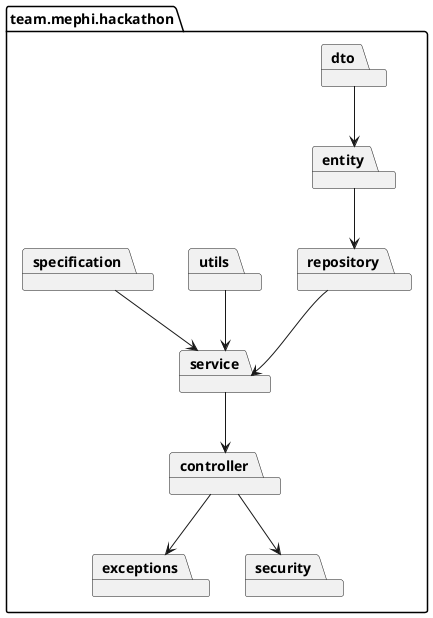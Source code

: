 @startuml
package "team.mephi.hackathon" {
  package "dto"
  package "entity"
  package "repository"
  package "service"
  package "controller"
  package "exceptions"
  package "security"
  package "utils"
  package "specification"
}

dto --> entity
entity --> repository
repository --> service
service --> controller
controller --> exceptions
controller --> security
utils --> service
specification --> service
@enduml
